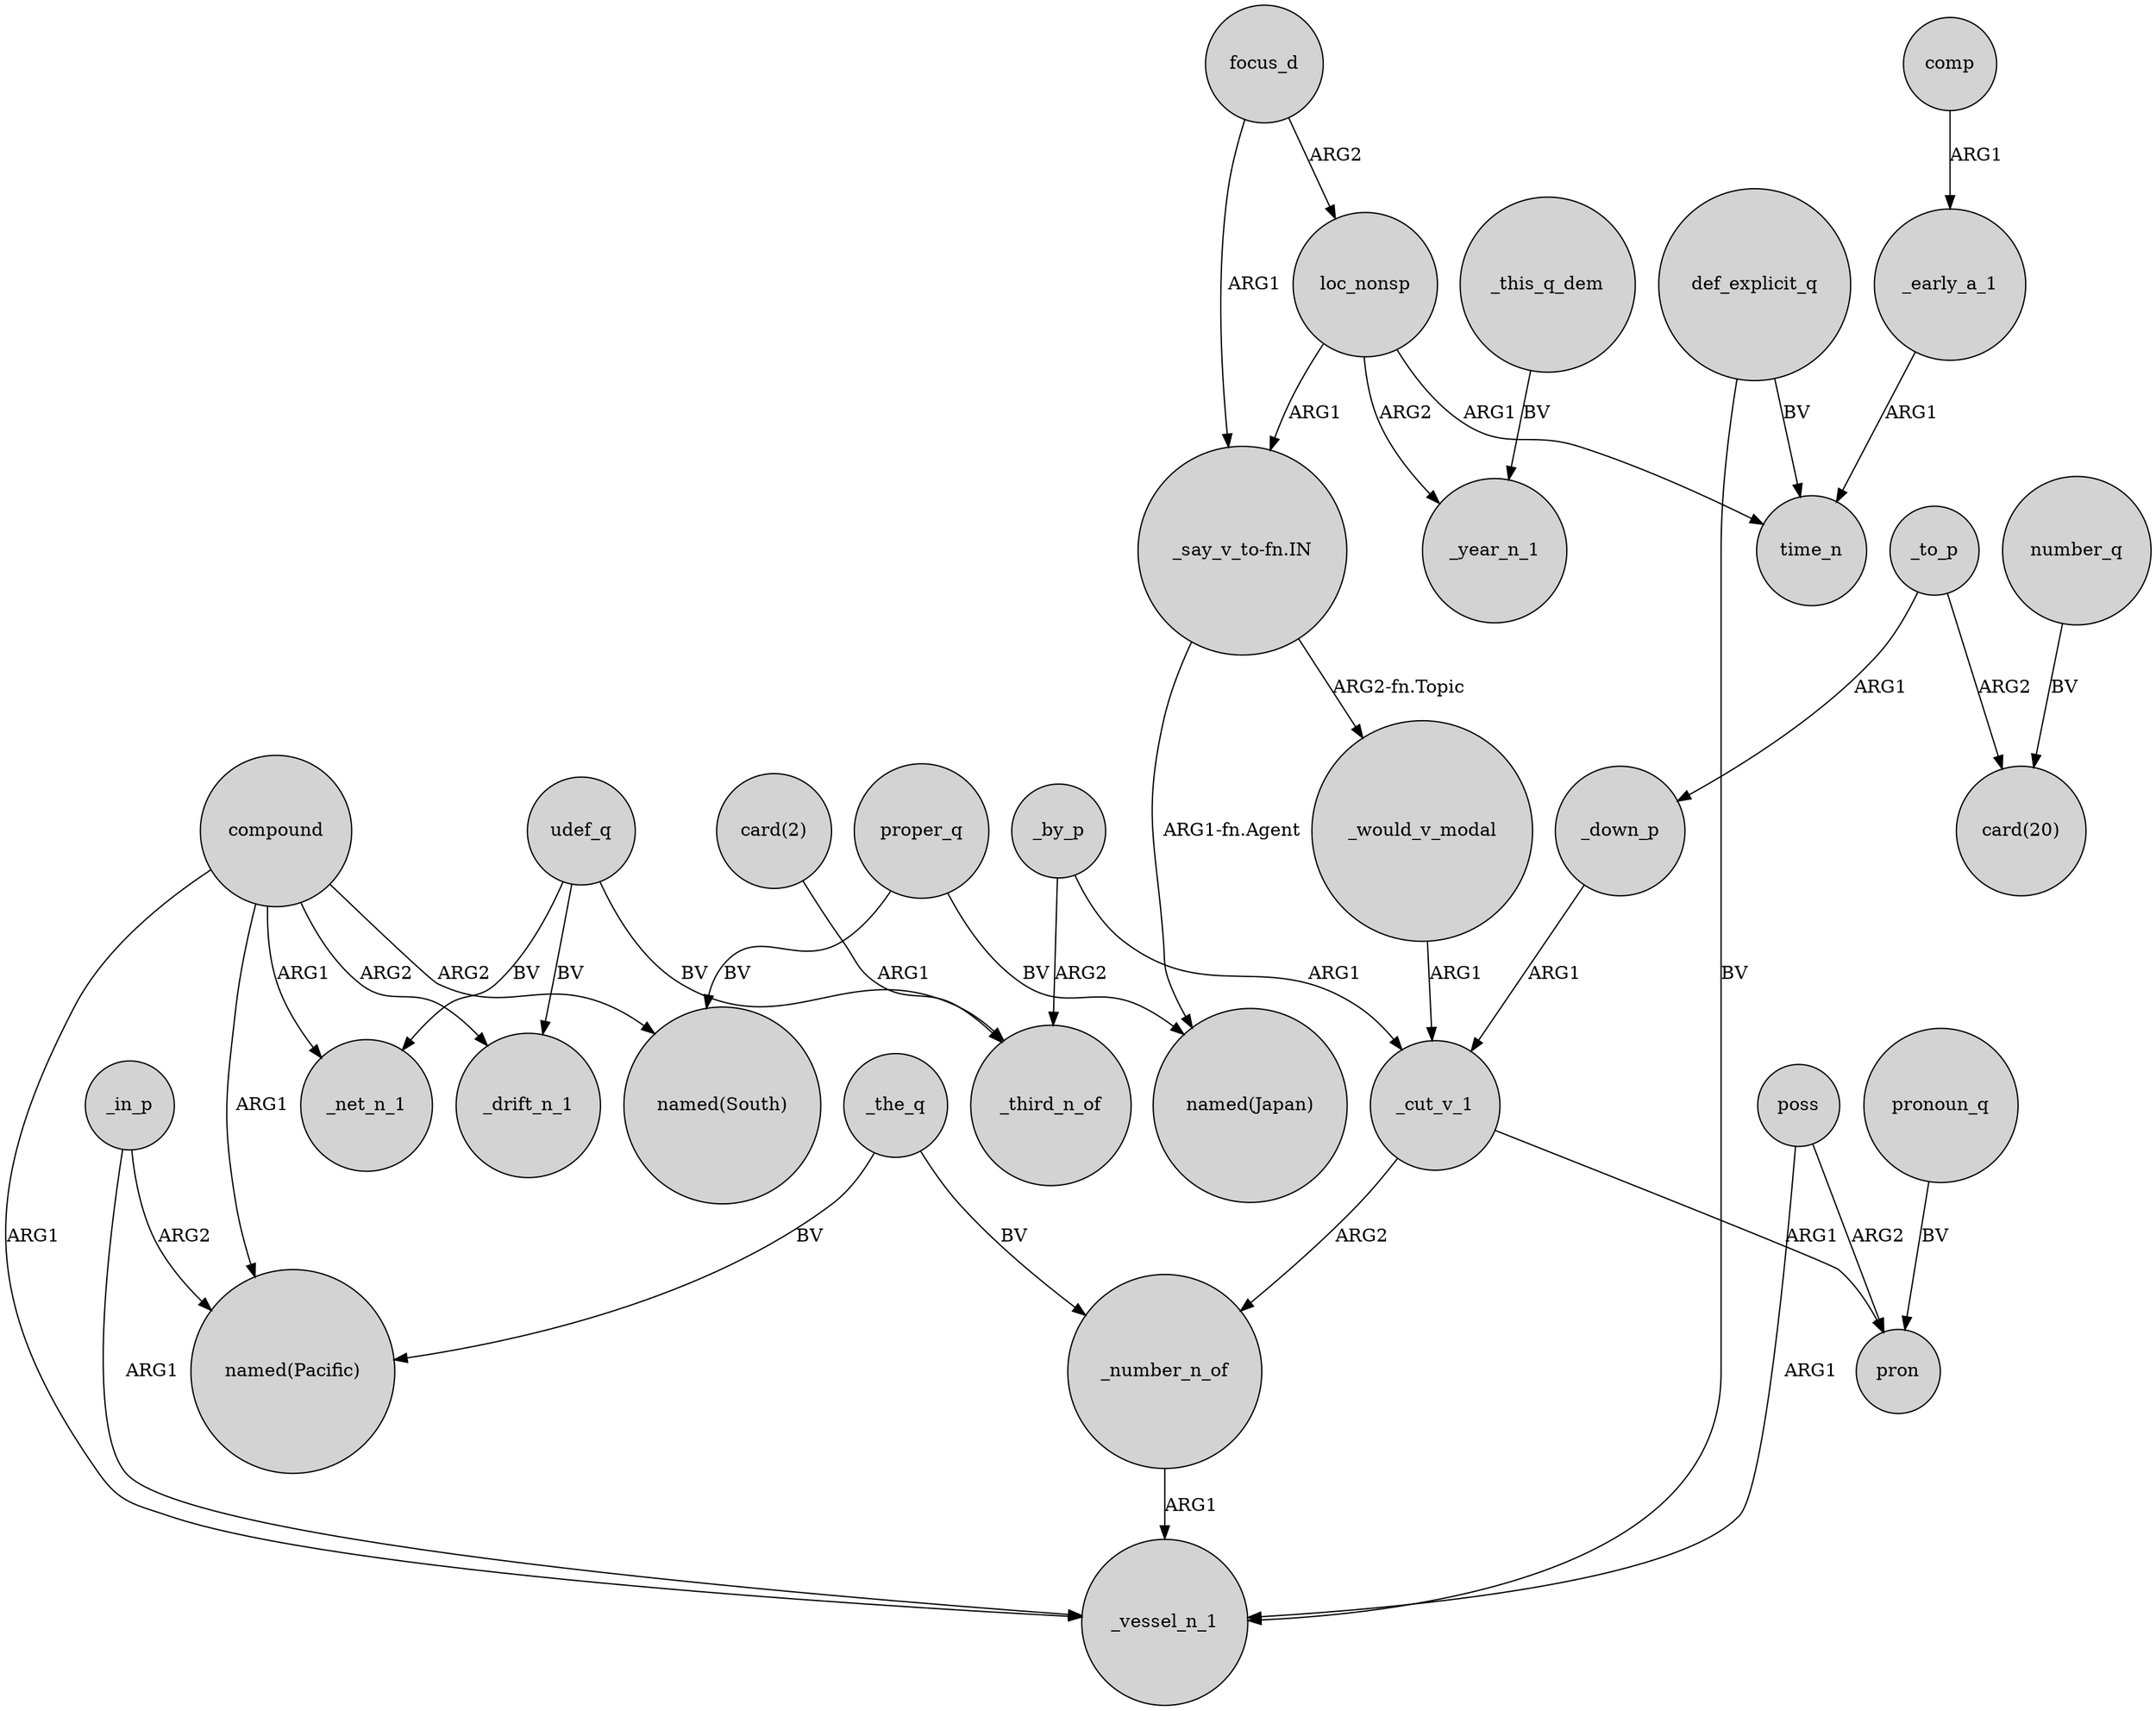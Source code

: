 digraph {
	node [shape=circle style=filled]
	"_say_v_to-fn.IN" -> _would_v_modal [label="ARG2-fn.Topic"]
	_the_q -> "named(Pacific)" [label=BV]
	focus_d -> loc_nonsp [label=ARG2]
	compound -> "named(South)" [label=ARG2]
	compound -> _net_n_1 [label=ARG1]
	_number_n_of -> _vessel_n_1 [label=ARG1]
	poss -> pron [label=ARG2]
	compound -> _drift_n_1 [label=ARG2]
	def_explicit_q -> time_n [label=BV]
	"card(2)" -> _third_n_of [label=ARG1]
	_to_p -> "card(20)" [label=ARG2]
	udef_q -> _third_n_of [label=BV]
	def_explicit_q -> _vessel_n_1 [label=BV]
	_in_p -> "named(Pacific)" [label=ARG2]
	_by_p -> _cut_v_1 [label=ARG1]
	_the_q -> _number_n_of [label=BV]
	udef_q -> _drift_n_1 [label=BV]
	loc_nonsp -> time_n [label=ARG1]
	proper_q -> "named(Japan)" [label=BV]
	_cut_v_1 -> _number_n_of [label=ARG2]
	_in_p -> _vessel_n_1 [label=ARG1]
	pronoun_q -> pron [label=BV]
	poss -> _vessel_n_1 [label=ARG1]
	_down_p -> _cut_v_1 [label=ARG1]
	loc_nonsp -> "_say_v_to-fn.IN" [label=ARG1]
	loc_nonsp -> _year_n_1 [label=ARG2]
	compound -> _vessel_n_1 [label=ARG1]
	number_q -> "card(20)" [label=BV]
	_early_a_1 -> time_n [label=ARG1]
	udef_q -> _net_n_1 [label=BV]
	_cut_v_1 -> pron [label=ARG1]
	_to_p -> _down_p [label=ARG1]
	"_say_v_to-fn.IN" -> "named(Japan)" [label="ARG1-fn.Agent"]
	compound -> "named(Pacific)" [label=ARG1]
	proper_q -> "named(South)" [label=BV]
	comp -> _early_a_1 [label=ARG1]
	_would_v_modal -> _cut_v_1 [label=ARG1]
	_by_p -> _third_n_of [label=ARG2]
	focus_d -> "_say_v_to-fn.IN" [label=ARG1]
	_this_q_dem -> _year_n_1 [label=BV]
}
